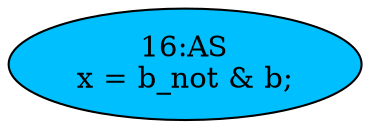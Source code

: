 strict digraph "" {
	node [label="\N"];
	"16:AS"	[ast="<pyverilog.vparser.ast.Assign object at 0x7fd48b3a4890>",
		def_var="['x']",
		fillcolor=deepskyblue,
		label="16:AS
x = b_not & b;",
		statements="[]",
		style=filled,
		typ=Assign,
		use_var="['b_not', 'b']"];
}
